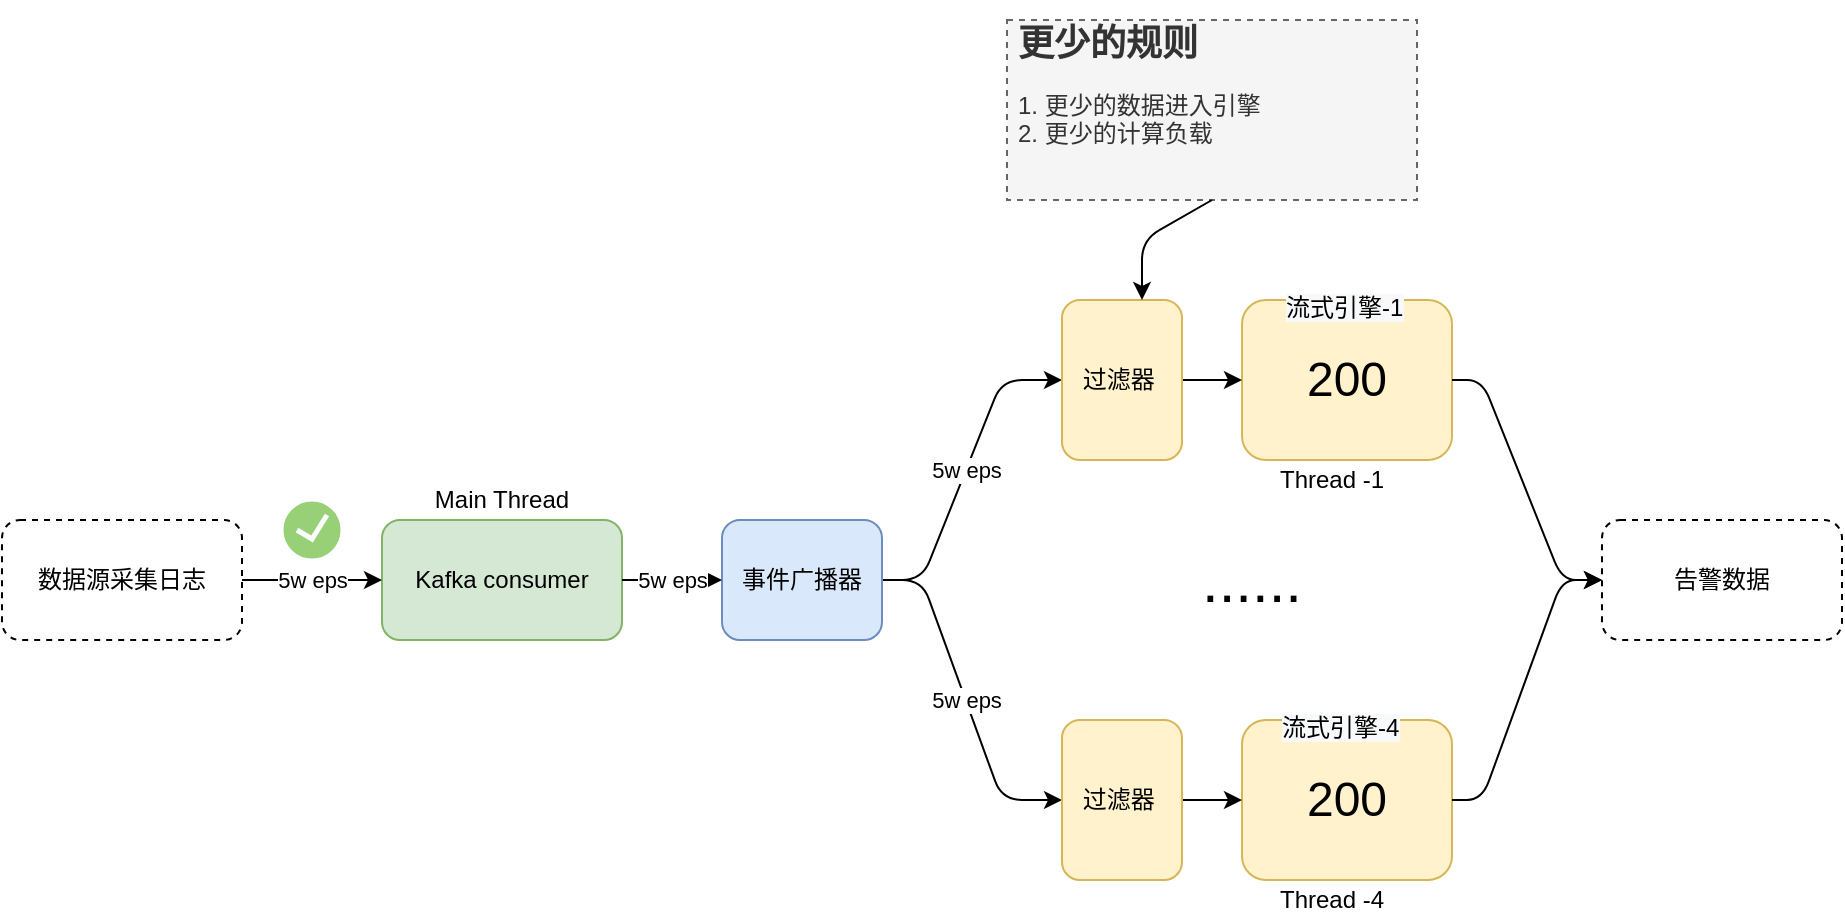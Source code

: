 <mxfile version="14.5.7" type="github">
  <diagram id="C5vinGJHW-rtovE41A46" name="Page-1">
    <mxGraphModel dx="1834" dy="1811" grid="1" gridSize="10" guides="1" tooltips="1" connect="1" arrows="1" fold="1" page="1" pageScale="1" pageWidth="827" pageHeight="1169" math="0" shadow="0">
      <root>
        <mxCell id="0" />
        <mxCell id="1" parent="0" />
        <mxCell id="gqFwRVO5_w8t7Y9dCftd-1" value="Kafka consumer" style="rounded=1;whiteSpace=wrap;html=1;fillColor=#d5e8d4;strokeColor=#82b366;" parent="1" vertex="1">
          <mxGeometry x="-70" y="190" width="120" height="60" as="geometry" />
        </mxCell>
        <mxCell id="gqFwRVO5_w8t7Y9dCftd-2" value="&lt;font style=&quot;font-size: 24px&quot;&gt;200&lt;/font&gt;" style="rounded=1;whiteSpace=wrap;html=1;fillColor=#fff2cc;strokeColor=#d6b656;" parent="1" vertex="1">
          <mxGeometry x="360" y="80" width="105" height="80" as="geometry" />
        </mxCell>
        <mxCell id="gqFwRVO5_w8t7Y9dCftd-3" value="5w eps" style="endArrow=classic;html=1;exitX=1;exitY=0.5;exitDx=0;exitDy=0;entryX=0;entryY=0.5;entryDx=0;entryDy=0;" parent="1" source="gqFwRVO5_w8t7Y9dCftd-19" target="rhmCtTNwZxS6rfIbyrju-1" edge="1">
          <mxGeometry x="0.001" relative="1" as="geometry">
            <mxPoint x="130" y="250" as="sourcePoint" />
            <mxPoint x="290" y="250" as="targetPoint" />
            <Array as="points">
              <mxPoint x="200" y="220" />
              <mxPoint x="240" y="120" />
            </Array>
            <mxPoint as="offset" />
          </mxGeometry>
        </mxCell>
        <mxCell id="gqFwRVO5_w8t7Y9dCftd-4" value="数据源采集日志" style="rounded=1;whiteSpace=wrap;html=1;dashed=1;" parent="1" vertex="1">
          <mxGeometry x="-260" y="190" width="120" height="60" as="geometry" />
        </mxCell>
        <mxCell id="gqFwRVO5_w8t7Y9dCftd-9" value="5w eps" style="endArrow=classic;html=1;exitX=1;exitY=0.5;exitDx=0;exitDy=0;entryX=0;entryY=0.5;entryDx=0;entryDy=0;" parent="1" source="gqFwRVO5_w8t7Y9dCftd-4" target="gqFwRVO5_w8t7Y9dCftd-1" edge="1">
          <mxGeometry relative="1" as="geometry">
            <mxPoint x="90" y="240" as="sourcePoint" />
            <mxPoint x="165" y="240" as="targetPoint" />
            <Array as="points" />
          </mxGeometry>
        </mxCell>
        <mxCell id="gqFwRVO5_w8t7Y9dCftd-10" value="&lt;span style=&quot;color: rgb(0 , 0 , 0) ; font-family: &amp;#34;helvetica&amp;#34; ; font-size: 12px ; font-style: normal ; font-weight: 400 ; letter-spacing: normal ; text-align: center ; text-indent: 0px ; text-transform: none ; word-spacing: 0px ; background-color: rgb(248 , 249 , 250) ; display: inline ; float: none&quot;&gt;流式引擎-1&lt;/span&gt;" style="text;whiteSpace=wrap;html=1;" parent="1" vertex="1">
          <mxGeometry x="380" y="70" width="70" height="30" as="geometry" />
        </mxCell>
        <mxCell id="gqFwRVO5_w8t7Y9dCftd-11" value="&lt;font style=&quot;font-size: 24px&quot;&gt;200&lt;/font&gt;" style="rounded=1;whiteSpace=wrap;html=1;fillColor=#fff2cc;strokeColor=#d6b656;" parent="1" vertex="1">
          <mxGeometry x="360" y="290" width="105" height="80" as="geometry" />
        </mxCell>
        <mxCell id="gqFwRVO5_w8t7Y9dCftd-12" value="&lt;span style=&quot;color: rgb(0 , 0 , 0) ; font-family: &amp;#34;helvetica&amp;#34; ; font-size: 12px ; font-style: normal ; font-weight: 400 ; letter-spacing: normal ; text-align: center ; text-indent: 0px ; text-transform: none ; word-spacing: 0px ; background-color: rgb(248 , 249 , 250) ; display: inline ; float: none&quot;&gt;流式引擎-4&lt;/span&gt;" style="text;whiteSpace=wrap;html=1;" parent="1" vertex="1">
          <mxGeometry x="377.5" y="280" width="70" height="30" as="geometry" />
        </mxCell>
        <mxCell id="gqFwRVO5_w8t7Y9dCftd-13" value="&lt;span style=&quot;font-size: 30px&quot;&gt;......&lt;/span&gt;" style="text;html=1;align=center;verticalAlign=middle;whiteSpace=wrap;rounded=0;" parent="1" vertex="1">
          <mxGeometry x="300" y="210" width="130" height="20" as="geometry" />
        </mxCell>
        <mxCell id="gqFwRVO5_w8t7Y9dCftd-14" value="5w eps" style="endArrow=classic;html=1;exitX=1;exitY=0.5;exitDx=0;exitDy=0;entryX=0;entryY=0.5;entryDx=0;entryDy=0;" parent="1" source="gqFwRVO5_w8t7Y9dCftd-19" target="rhmCtTNwZxS6rfIbyrju-4" edge="1">
          <mxGeometry relative="1" as="geometry">
            <mxPoint x="180" y="230" as="sourcePoint" />
            <mxPoint x="310" y="110" as="targetPoint" />
            <Array as="points">
              <mxPoint x="200" y="220" />
              <mxPoint x="240" y="330" />
            </Array>
          </mxGeometry>
        </mxCell>
        <mxCell id="gqFwRVO5_w8t7Y9dCftd-19" value="事件广播器" style="rounded=1;whiteSpace=wrap;html=1;fillColor=#dae8fc;strokeColor=#6c8ebf;" parent="1" vertex="1">
          <mxGeometry x="100" y="190" width="80" height="60" as="geometry" />
        </mxCell>
        <mxCell id="gqFwRVO5_w8t7Y9dCftd-20" value="5w eps" style="endArrow=classic;html=1;exitX=1;exitY=0.5;exitDx=0;exitDy=0;entryX=0;entryY=0.5;entryDx=0;entryDy=0;" parent="1" source="gqFwRVO5_w8t7Y9dCftd-1" target="gqFwRVO5_w8t7Y9dCftd-19" edge="1">
          <mxGeometry relative="1" as="geometry">
            <mxPoint x="-110" y="230" as="sourcePoint" />
            <mxPoint x="90" y="240" as="targetPoint" />
            <Array as="points" />
          </mxGeometry>
        </mxCell>
        <mxCell id="gqFwRVO5_w8t7Y9dCftd-21" value="Main Thread" style="text;html=1;strokeColor=none;fillColor=none;align=center;verticalAlign=middle;whiteSpace=wrap;rounded=0;" parent="1" vertex="1">
          <mxGeometry x="-55" y="170" width="90" height="20" as="geometry" />
        </mxCell>
        <mxCell id="gqFwRVO5_w8t7Y9dCftd-22" value="Thread -1" style="text;html=1;strokeColor=none;fillColor=none;align=center;verticalAlign=middle;whiteSpace=wrap;rounded=0;" parent="1" vertex="1">
          <mxGeometry x="360" y="160" width="90" height="20" as="geometry" />
        </mxCell>
        <mxCell id="gqFwRVO5_w8t7Y9dCftd-23" value="Thread -4" style="text;html=1;strokeColor=none;fillColor=none;align=center;verticalAlign=middle;whiteSpace=wrap;rounded=0;" parent="1" vertex="1">
          <mxGeometry x="360" y="370" width="90" height="20" as="geometry" />
        </mxCell>
        <mxCell id="gqFwRVO5_w8t7Y9dCftd-28" value="" style="verticalLabelPosition=bottom;verticalAlign=top;html=1;shadow=0;dashed=0;strokeWidth=1;shape=mxgraph.ios.iCheckIcon;fillColor2=#97D077;strokeColor=#ffffff;fillColor=#97D077;" parent="1" vertex="1">
          <mxGeometry x="-120" y="180" width="30" height="30" as="geometry" />
        </mxCell>
        <mxCell id="bxUp1ofbsn-oUwiHGzQS-1" value="告警数据" style="rounded=1;whiteSpace=wrap;html=1;dashed=1;" parent="1" vertex="1">
          <mxGeometry x="540" y="190" width="120" height="60" as="geometry" />
        </mxCell>
        <mxCell id="bxUp1ofbsn-oUwiHGzQS-2" value="" style="endArrow=classic;html=1;exitX=1;exitY=0.5;exitDx=0;exitDy=0;entryX=0;entryY=0.5;entryDx=0;entryDy=0;" parent="1" source="gqFwRVO5_w8t7Y9dCftd-2" target="bxUp1ofbsn-oUwiHGzQS-1" edge="1">
          <mxGeometry x="0.001" relative="1" as="geometry">
            <mxPoint x="200" y="230" as="sourcePoint" />
            <mxPoint x="310" y="130" as="targetPoint" />
            <Array as="points">
              <mxPoint x="480" y="120" />
              <mxPoint x="520" y="220" />
            </Array>
            <mxPoint as="offset" />
          </mxGeometry>
        </mxCell>
        <mxCell id="bxUp1ofbsn-oUwiHGzQS-3" value="" style="endArrow=classic;html=1;exitX=1;exitY=0.5;exitDx=0;exitDy=0;entryX=0;entryY=0.5;entryDx=0;entryDy=0;" parent="1" source="gqFwRVO5_w8t7Y9dCftd-11" target="bxUp1ofbsn-oUwiHGzQS-1" edge="1">
          <mxGeometry x="0.001" relative="1" as="geometry">
            <mxPoint x="430" y="130" as="sourcePoint" />
            <mxPoint x="540" y="230" as="targetPoint" />
            <Array as="points">
              <mxPoint x="480" y="330" />
              <mxPoint x="520" y="220" />
            </Array>
            <mxPoint as="offset" />
          </mxGeometry>
        </mxCell>
        <mxCell id="rhmCtTNwZxS6rfIbyrju-3" value="" style="edgeStyle=orthogonalEdgeStyle;rounded=0;orthogonalLoop=1;jettySize=auto;html=1;entryX=0;entryY=0.5;entryDx=0;entryDy=0;" edge="1" parent="1" source="rhmCtTNwZxS6rfIbyrju-1" target="gqFwRVO5_w8t7Y9dCftd-2">
          <mxGeometry relative="1" as="geometry" />
        </mxCell>
        <mxCell id="rhmCtTNwZxS6rfIbyrju-1" value="&lt;font style=&quot;font-size: 12px&quot;&gt;过滤器&amp;nbsp;&lt;/font&gt;" style="rounded=1;whiteSpace=wrap;html=1;fillColor=#fff2cc;strokeColor=#d6b656;" vertex="1" parent="1">
          <mxGeometry x="270" y="80" width="60" height="80" as="geometry" />
        </mxCell>
        <mxCell id="rhmCtTNwZxS6rfIbyrju-5" value="" style="edgeStyle=orthogonalEdgeStyle;rounded=0;orthogonalLoop=1;jettySize=auto;html=1;entryX=0;entryY=0.5;entryDx=0;entryDy=0;" edge="1" parent="1" source="rhmCtTNwZxS6rfIbyrju-4" target="gqFwRVO5_w8t7Y9dCftd-11">
          <mxGeometry relative="1" as="geometry" />
        </mxCell>
        <mxCell id="rhmCtTNwZxS6rfIbyrju-4" value="&lt;font style=&quot;font-size: 12px&quot;&gt;过滤器&amp;nbsp;&lt;/font&gt;" style="rounded=1;whiteSpace=wrap;html=1;fillColor=#fff2cc;strokeColor=#d6b656;" vertex="1" parent="1">
          <mxGeometry x="270" y="290" width="60" height="80" as="geometry" />
        </mxCell>
        <mxCell id="rhmCtTNwZxS6rfIbyrju-6" value="&lt;h1 style=&quot;font-size: 18px&quot;&gt;更少的规则&lt;/h1&gt;&lt;div&gt;1. 更少的数据进入引擎&lt;/div&gt;&lt;div&gt;2. 更少的计算负载&lt;/div&gt;" style="text;html=1;strokeColor=#666666;fillColor=#f5f5f5;spacing=5;spacingTop=-20;whiteSpace=wrap;overflow=hidden;rounded=0;dashed=1;fontColor=#333333;" vertex="1" parent="1">
          <mxGeometry x="242.5" y="-60" width="205" height="90" as="geometry" />
        </mxCell>
        <mxCell id="rhmCtTNwZxS6rfIbyrju-7" value="" style="endArrow=classic;html=1;exitX=0.5;exitY=1;exitDx=0;exitDy=0;" edge="1" parent="1" source="rhmCtTNwZxS6rfIbyrju-6">
          <mxGeometry width="50" height="50" relative="1" as="geometry">
            <mxPoint x="112.5" y="120" as="sourcePoint" />
            <mxPoint x="310" y="80" as="targetPoint" />
            <Array as="points">
              <mxPoint x="310" y="50" />
            </Array>
          </mxGeometry>
        </mxCell>
      </root>
    </mxGraphModel>
  </diagram>
</mxfile>
